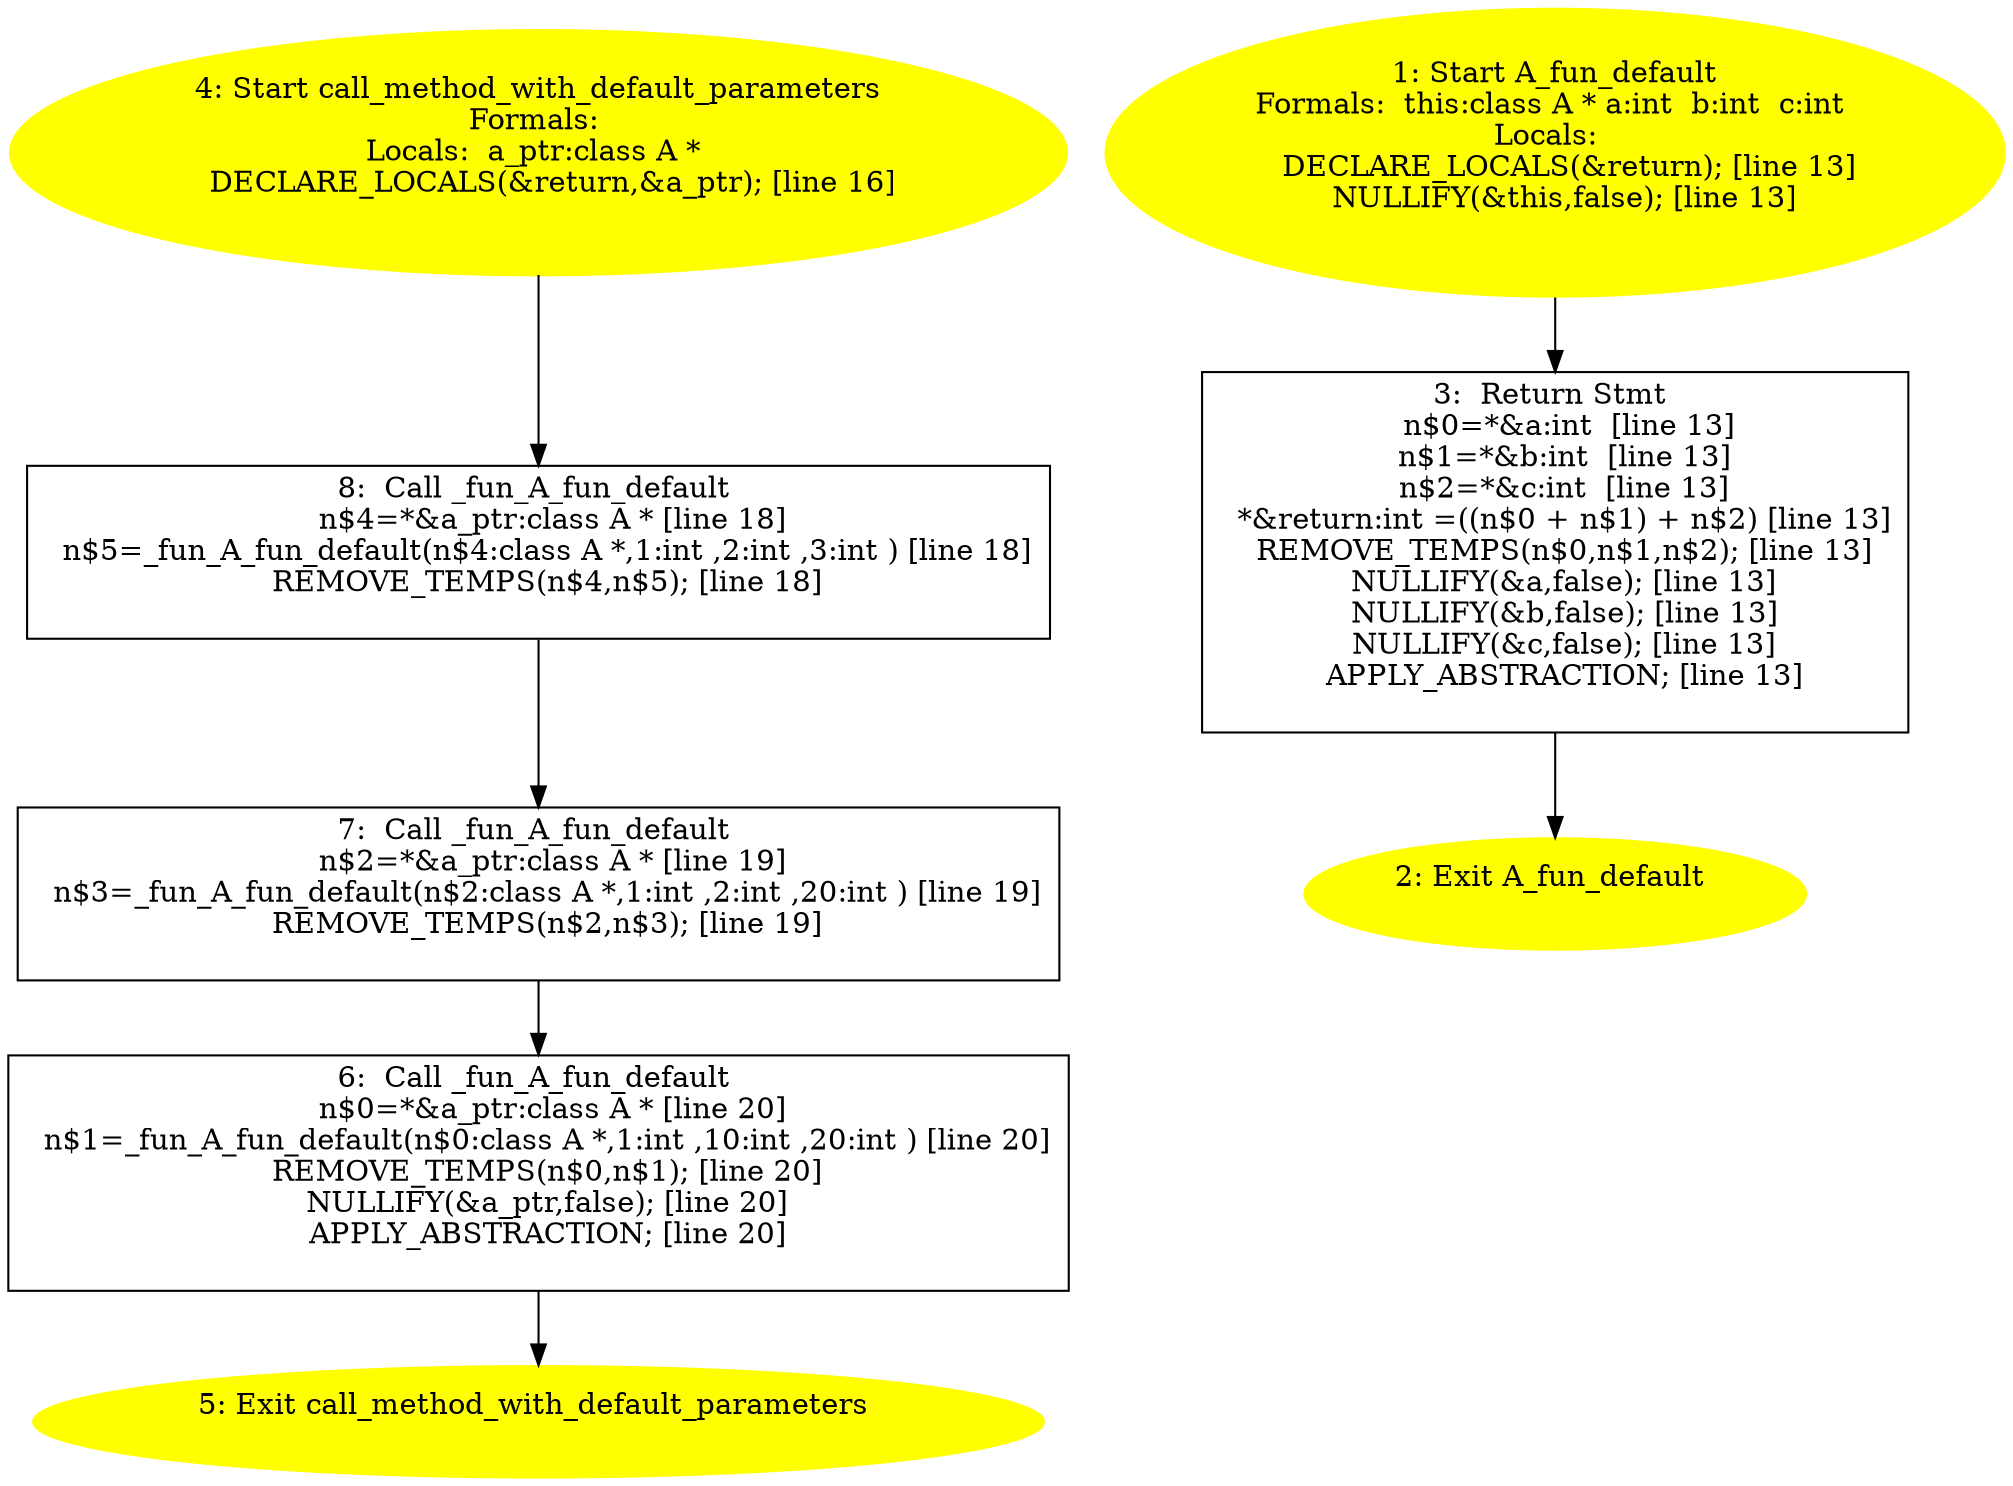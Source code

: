 digraph iCFG {
8 [label="8:  Call _fun_A_fun_default \n   n$4=*&a_ptr:class A * [line 18]\n  n$5=_fun_A_fun_default(n$4:class A *,1:int ,2:int ,3:int ) [line 18]\n  REMOVE_TEMPS(n$4,n$5); [line 18]\n " shape="box"]
	

	 8 -> 7 ;
7 [label="7:  Call _fun_A_fun_default \n   n$2=*&a_ptr:class A * [line 19]\n  n$3=_fun_A_fun_default(n$2:class A *,1:int ,2:int ,20:int ) [line 19]\n  REMOVE_TEMPS(n$2,n$3); [line 19]\n " shape="box"]
	

	 7 -> 6 ;
6 [label="6:  Call _fun_A_fun_default \n   n$0=*&a_ptr:class A * [line 20]\n  n$1=_fun_A_fun_default(n$0:class A *,1:int ,10:int ,20:int ) [line 20]\n  REMOVE_TEMPS(n$0,n$1); [line 20]\n  NULLIFY(&a_ptr,false); [line 20]\n  APPLY_ABSTRACTION; [line 20]\n " shape="box"]
	

	 6 -> 5 ;
5 [label="5: Exit call_method_with_default_parameters \n  " color=yellow style=filled]
	

4 [label="4: Start call_method_with_default_parameters\nFormals: \nLocals:  a_ptr:class A * \n   DECLARE_LOCALS(&return,&a_ptr); [line 16]\n " color=yellow style=filled]
	

	 4 -> 8 ;
3 [label="3:  Return Stmt \n   n$0=*&a:int  [line 13]\n  n$1=*&b:int  [line 13]\n  n$2=*&c:int  [line 13]\n  *&return:int =((n$0 + n$1) + n$2) [line 13]\n  REMOVE_TEMPS(n$0,n$1,n$2); [line 13]\n  NULLIFY(&a,false); [line 13]\n  NULLIFY(&b,false); [line 13]\n  NULLIFY(&c,false); [line 13]\n  APPLY_ABSTRACTION; [line 13]\n " shape="box"]
	

	 3 -> 2 ;
2 [label="2: Exit A_fun_default \n  " color=yellow style=filled]
	

1 [label="1: Start A_fun_default\nFormals:  this:class A * a:int  b:int  c:int \nLocals:  \n   DECLARE_LOCALS(&return); [line 13]\n  NULLIFY(&this,false); [line 13]\n " color=yellow style=filled]
	

	 1 -> 3 ;
}
